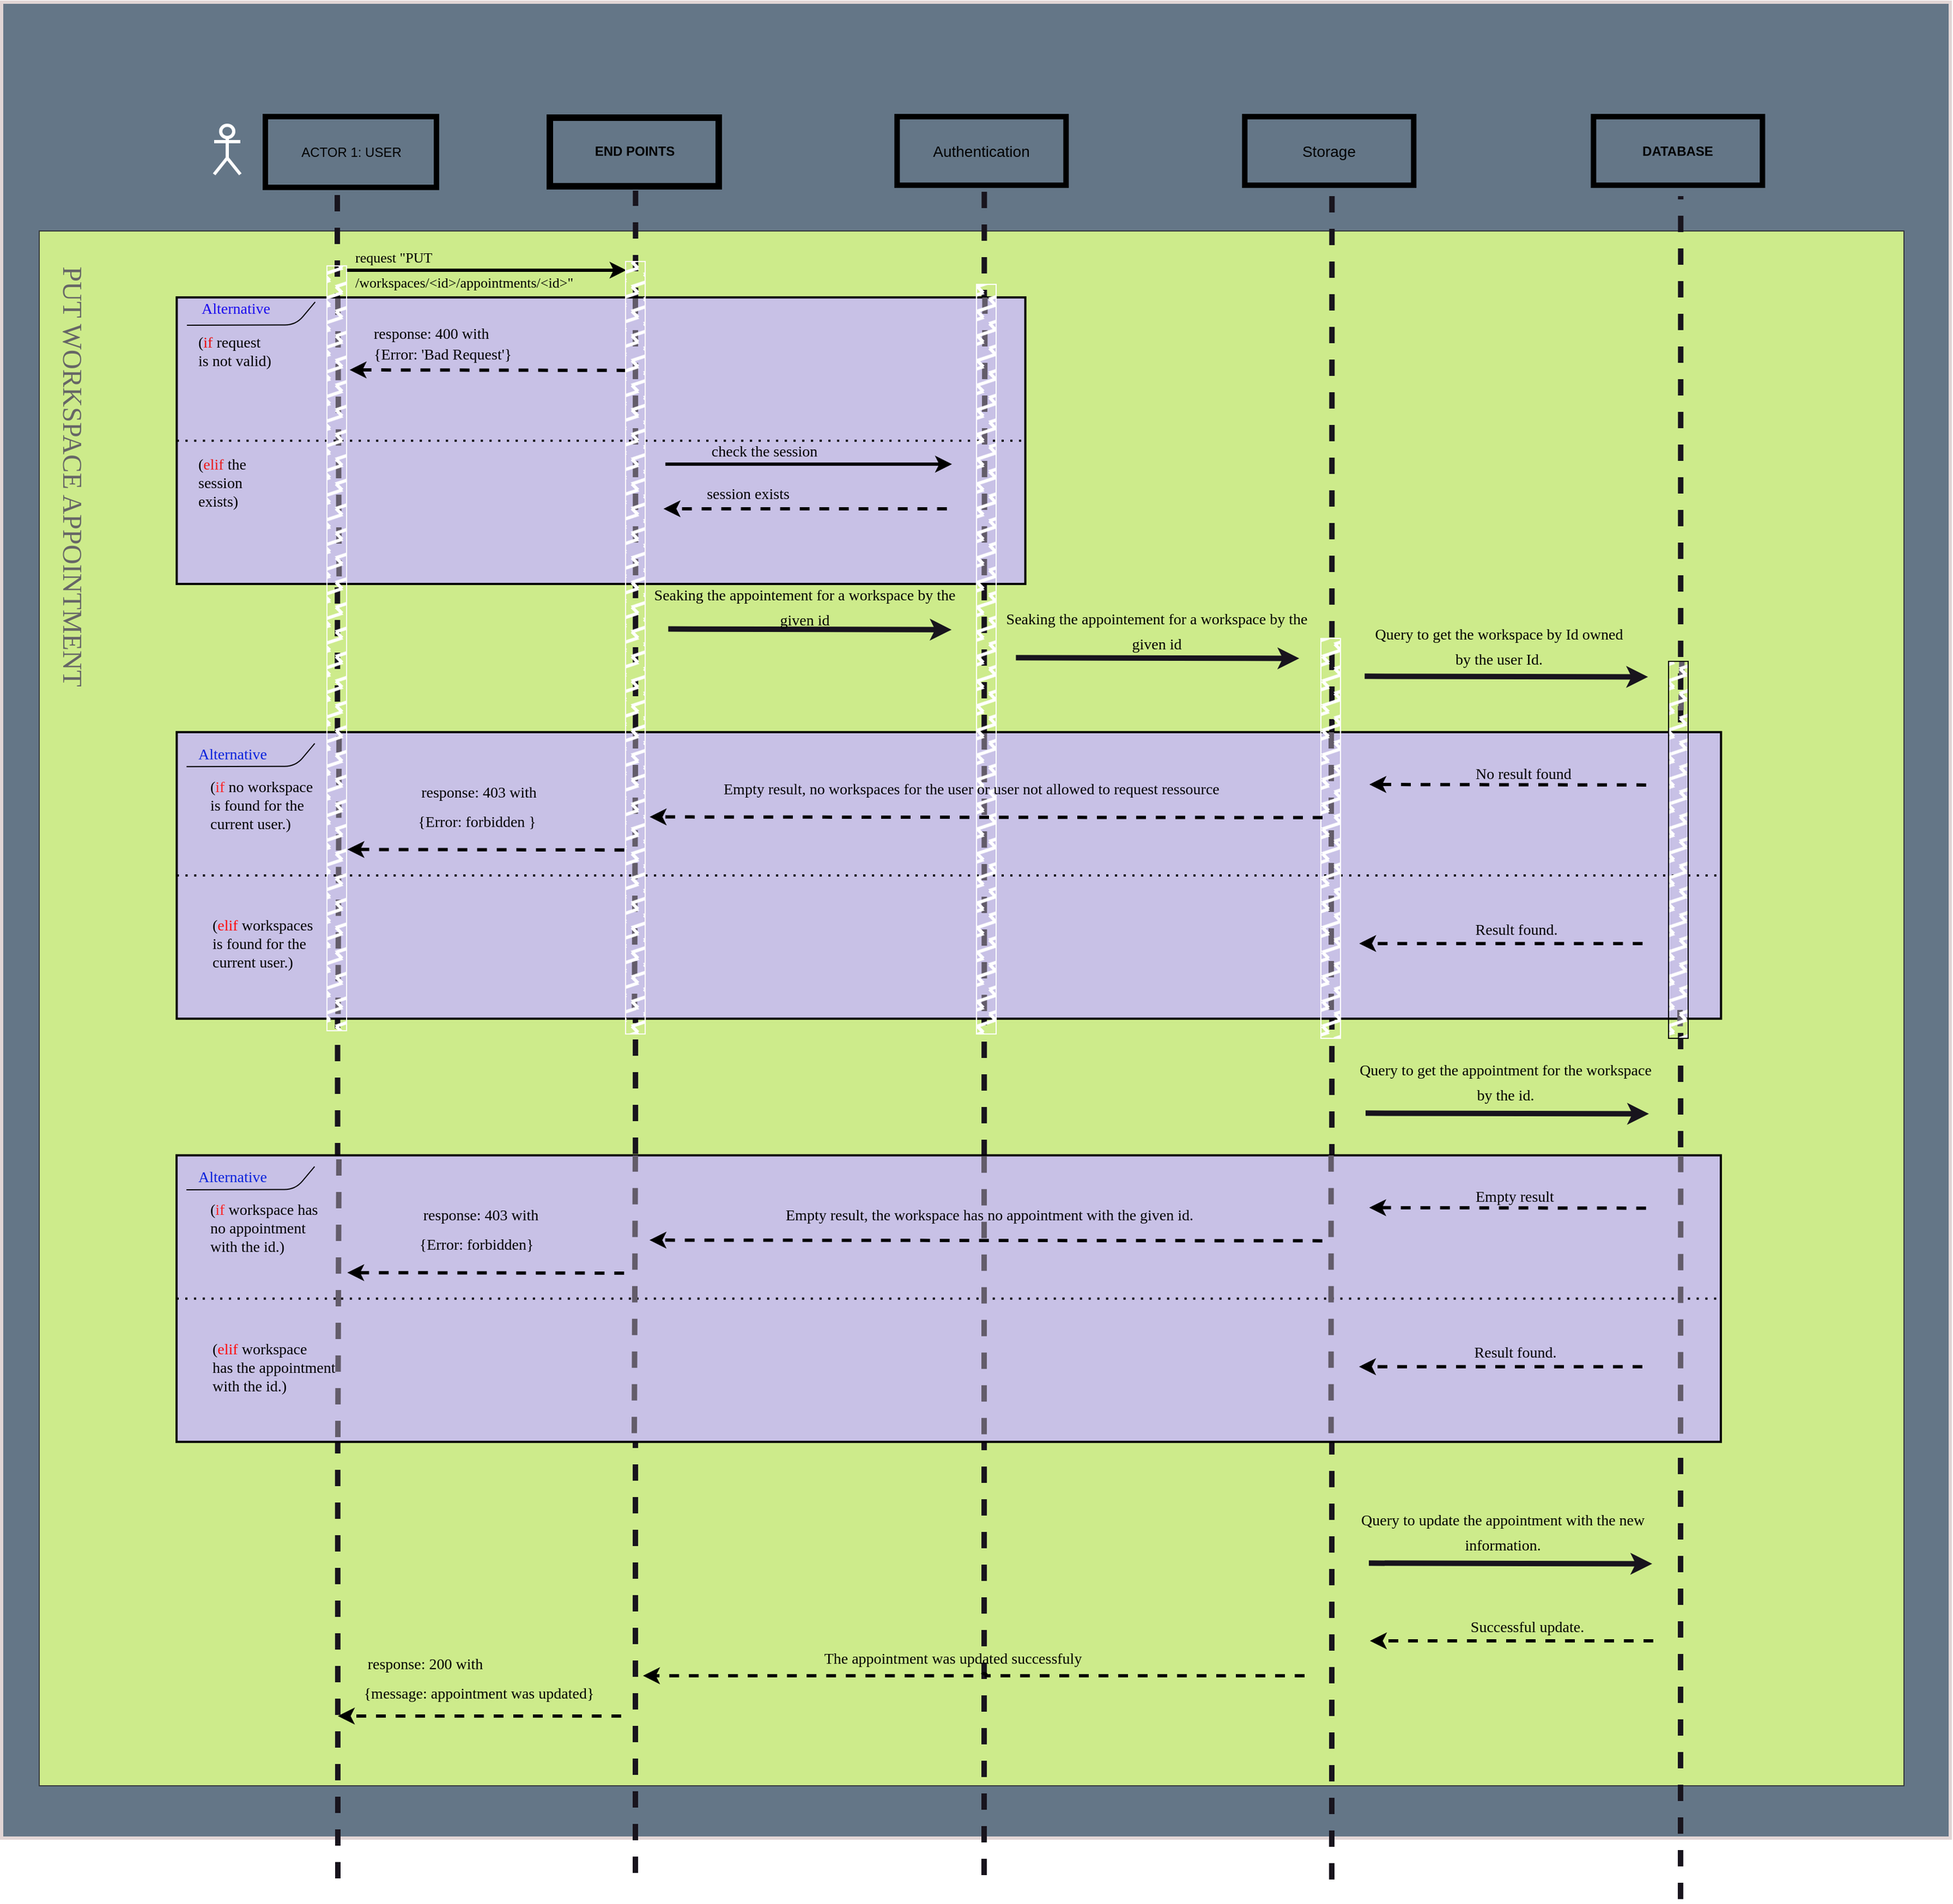 <mxfile>
    <diagram id="F_yw_CQn4tfW_uXNjKrX" name="Page-1">
        <mxGraphModel dx="4451" dy="575" grid="0" gridSize="10" guides="0" tooltips="1" connect="1" arrows="1" fold="1" page="1" pageScale="1" pageWidth="1200" pageHeight="1600" background="#ffffff" math="0" shadow="0">
            <root>
                <mxCell id="0"/>
                <mxCell id="1" parent="0"/>
                <mxCell id="373" value="" style="rounded=0;whiteSpace=wrap;html=1;labelBackgroundColor=none;fillStyle=solid;strokeColor=#e1d5d5;strokeWidth=3;fontFamily=Times New Roman;fontSize=19;fontColor=#ec1818;fillColor=#647687;gradientColor=none;" parent="1" vertex="1">
                    <mxGeometry x="-3265.5" y="511" width="1788" height="1685" as="geometry"/>
                </mxCell>
                <mxCell id="454" value="" style="rounded=0;whiteSpace=wrap;html=1;fillColor=#cdeb8b;strokeColor=#36393d;" parent="1" vertex="1">
                    <mxGeometry x="-3231" y="721" width="1711" height="1427" as="geometry"/>
                </mxCell>
                <mxCell id="535" value="" style="endArrow=none;dashed=1;html=1;fontColor=#080808;endSize=4;strokeColor=#18141d;strokeWidth=5;" parent="1" edge="1">
                    <mxGeometry width="50" height="50" relative="1" as="geometry">
                        <mxPoint x="-2957" y="2233" as="sourcePoint"/>
                        <mxPoint x="-2957.5" y="684" as="targetPoint"/>
                    </mxGeometry>
                </mxCell>
                <mxCell id="229" value="ACTOR 1: USER" style="rounded=0;whiteSpace=wrap;html=1;fillColor=none;strokeWidth=5;" parent="1" vertex="1">
                    <mxGeometry x="-3023.5" y="616" width="157" height="65" as="geometry"/>
                </mxCell>
                <mxCell id="230" value="&lt;b&gt;END POINTS&lt;/b&gt;" style="rounded=0;whiteSpace=wrap;html=1;fillColor=none;strokeWidth=6;" parent="1" vertex="1">
                    <mxGeometry x="-2762.5" y="617" width="155" height="62.95" as="geometry"/>
                </mxCell>
                <mxCell id="231" value="&lt;font style=&quot;font-size: 14px;&quot;&gt;Authentication&lt;/font&gt;" style="rounded=0;whiteSpace=wrap;html=1;fillColor=none;strokeWidth=5;" parent="1" vertex="1">
                    <mxGeometry x="-2443.84" y="616.05" width="155" height="62.95" as="geometry"/>
                </mxCell>
                <mxCell id="232" value="&lt;font style=&quot;font-size: 14px;&quot;&gt;Storage&lt;/font&gt;" style="rounded=0;whiteSpace=wrap;html=1;fillColor=none;strokeWidth=5;" parent="1" vertex="1">
                    <mxGeometry x="-2124.84" y="616.05" width="155" height="62.95" as="geometry"/>
                </mxCell>
                <mxCell id="233" value="&lt;b&gt;DATABASE&lt;/b&gt;" style="rounded=0;whiteSpace=wrap;html=1;fillColor=none;strokeWidth=5;" parent="1" vertex="1">
                    <mxGeometry x="-1804.84" y="616.05" width="155" height="62.95" as="geometry"/>
                </mxCell>
                <mxCell id="234" value="" style="endArrow=none;dashed=1;html=1;fontColor=#080808;endSize=4;strokeColor=#18141d;strokeWidth=5;" parent="1" edge="1">
                    <mxGeometry width="50" height="50" relative="1" as="geometry">
                        <mxPoint x="-2684" y="2228" as="sourcePoint"/>
                        <mxPoint x="-2683.84" y="683.95" as="targetPoint"/>
                    </mxGeometry>
                </mxCell>
                <mxCell id="235" value="" style="endArrow=none;dashed=1;html=1;fontColor=#080808;endSize=4;strokeColor=#18141d;strokeWidth=5;" parent="1" edge="1">
                    <mxGeometry width="50" height="50" relative="1" as="geometry">
                        <mxPoint x="-2364" y="2230" as="sourcePoint"/>
                        <mxPoint x="-2363.84" y="683.95" as="targetPoint"/>
                    </mxGeometry>
                </mxCell>
                <mxCell id="236" value="" style="endArrow=none;dashed=1;html=1;fontColor=#080808;endSize=4;strokeColor=#18141d;strokeWidth=5;" parent="1" edge="1">
                    <mxGeometry width="50" height="50" relative="1" as="geometry">
                        <mxPoint x="-2045" y="2234" as="sourcePoint"/>
                        <mxPoint x="-2044.84" y="688.95" as="targetPoint"/>
                    </mxGeometry>
                </mxCell>
                <mxCell id="237" value="" style="endArrow=none;dashed=1;html=1;fontColor=#080808;endSize=4;strokeColor=#18141d;strokeWidth=5;" parent="1" edge="1">
                    <mxGeometry width="50" height="50" relative="1" as="geometry">
                        <mxPoint x="-1725" y="2252" as="sourcePoint"/>
                        <mxPoint x="-1724.84" y="688.95" as="targetPoint"/>
                    </mxGeometry>
                </mxCell>
                <mxCell id="238" value="" style="endArrow=classic;html=1;strokeColor=#18141d;strokeWidth=5;fontSize=14;fontColor=#080808;endSize=4;" parent="1" edge="1">
                    <mxGeometry width="50" height="50" relative="1" as="geometry">
                        <mxPoint x="-2653.84" y="1086.3" as="sourcePoint"/>
                        <mxPoint x="-2393.84" y="1086.95" as="targetPoint"/>
                    </mxGeometry>
                </mxCell>
                <mxCell id="242" value="" style="rounded=0;whiteSpace=wrap;html=1;strokeColor=#000000;strokeWidth=2;fontFamily=Verdana;fontSize=14;fontColor=#000000;fillColor=#C8C1E6;fillStyle=solid;gradientColor=none;" parent="1" vertex="1">
                    <mxGeometry x="-3104.84" y="781.95" width="778.65" height="263" as="geometry"/>
                </mxCell>
                <mxCell id="244" value="&lt;font color=&quot;#1b0ced&quot;&gt;Alternative&lt;/font&gt;" style="text;html=1;align=center;verticalAlign=middle;resizable=0;points=[];autosize=1;strokeColor=none;fillColor=none;fontSize=14;fontFamily=Verdana;fontColor=#000000;" parent="1" vertex="1">
                    <mxGeometry x="-3095.84" y="777.5" width="90" height="30" as="geometry"/>
                </mxCell>
                <mxCell id="245" value="(&lt;font color=&quot;#e90c0c&quot;&gt;if&lt;/font&gt; request&lt;br&gt;is not valid)" style="text;html=1;align=left;verticalAlign=middle;resizable=0;points=[];autosize=1;strokeColor=none;fillColor=none;fontSize=14;fontFamily=Verdana;fontColor=#000000;" parent="1" vertex="1">
                    <mxGeometry x="-3086.84" y="807.497" width="90" height="50" as="geometry"/>
                </mxCell>
                <mxCell id="246" value="(&lt;font color=&quot;#ec1818&quot;&gt;elif&lt;/font&gt; the&lt;br&gt;session&amp;nbsp;&lt;br&gt;exists)" style="text;html=1;align=left;verticalAlign=middle;resizable=0;points=[];autosize=1;strokeColor=none;fillColor=none;fontSize=14;fontFamily=Verdana;fontColor=#000000;" parent="1" vertex="1">
                    <mxGeometry x="-3086.84" y="921.949" width="62" height="62" as="geometry"/>
                </mxCell>
                <mxCell id="248" value="&lt;font face=&quot;Verdana&quot;&gt;&lt;span style=&quot;font-size: 14px;&quot;&gt;check the session&lt;/span&gt;&lt;/font&gt;" style="text;html=1;align=center;verticalAlign=middle;resizable=0;points=[];autosize=1;strokeColor=none;fillColor=none;fontSize=22;fontColor=#000000;" parent="1" vertex="1">
                    <mxGeometry x="-2637.194" y="901" width="142" height="39" as="geometry"/>
                </mxCell>
                <mxCell id="249" value="" style="endArrow=classic;html=1;rounded=1;strokeColor=#000000;strokeWidth=3;fontFamily=Verdana;fontSize=14;fontColor=#000000;jumpStyle=arc;jumpSize=0;dashed=1;" parent="1" edge="1">
                    <mxGeometry width="50" height="50" relative="1" as="geometry">
                        <mxPoint x="-2398.19" y="975.95" as="sourcePoint"/>
                        <mxPoint x="-2658.19" y="975.95" as="targetPoint"/>
                    </mxGeometry>
                </mxCell>
                <mxCell id="250" value="&lt;font face=&quot;Verdana&quot;&gt;&lt;span style=&quot;font-size: 14px;&quot;&gt;session exists&lt;/span&gt;&lt;/font&gt;" style="text;html=1;align=center;verticalAlign=middle;resizable=0;points=[];autosize=1;strokeColor=none;fillColor=none;fontSize=22;fontColor=#000000;" parent="1" vertex="1">
                    <mxGeometry x="-2638.194" y="940.95" width="115" height="39" as="geometry"/>
                </mxCell>
                <mxCell id="251" value="" style="endArrow=classic;html=1;rounded=1;strokeColor=#000000;strokeWidth=3;fontFamily=Verdana;fontSize=14;fontColor=#000000;jumpStyle=arc;jumpSize=0;dashed=1;" parent="1" edge="1">
                    <mxGeometry width="50" height="50" relative="1" as="geometry">
                        <mxPoint x="-2692.19" y="848.95" as="sourcePoint"/>
                        <mxPoint x="-2946.19" y="848.498" as="targetPoint"/>
                    </mxGeometry>
                </mxCell>
                <mxCell id="252" value="&lt;p style=&quot;line-height: 70%;&quot;&gt;&lt;font style=&quot;font-size: 14px;&quot; face=&quot;Verdana&quot;&gt;response: 400 with&lt;br&gt;{Error&lt;/font&gt;&lt;span style=&quot;background-color: initial; font-family: Verdana; font-size: 14px;&quot;&gt;: 'Bad Request'}&amp;nbsp;&lt;/span&gt;&lt;/p&gt;" style="text;html=1;align=left;verticalAlign=middle;resizable=0;points=[];autosize=1;strokeColor=none;fillColor=none;fontSize=22;fontColor=#000000;" parent="1" vertex="1">
                    <mxGeometry x="-2926.19" y="777.5" width="183" height="91" as="geometry"/>
                </mxCell>
                <mxCell id="253" value="" style="endArrow=classic;html=1;rounded=1;strokeColor=#000000;strokeWidth=3;fontSize=22;fontColor=#000000;jumpStyle=arc;jumpSize=0;" parent="1" edge="1">
                    <mxGeometry width="50" height="50" relative="1" as="geometry">
                        <mxPoint x="-2656.5" y="935" as="sourcePoint"/>
                        <mxPoint x="-2393.5" y="935" as="targetPoint"/>
                    </mxGeometry>
                </mxCell>
                <mxCell id="254" value="" style="endArrow=none;dashed=1;html=1;dashPattern=1 3;strokeWidth=2;rounded=1;strokeColor=#000000;fontFamily=Verdana;fontSize=14;fontColor=#000000;jumpStyle=arc;jumpSize=0;exitX=0;exitY=0.5;exitDx=0;exitDy=0;entryX=1;entryY=0.5;entryDx=0;entryDy=0;" parent="1" source="242" target="242" edge="1">
                    <mxGeometry width="50" height="50" relative="1" as="geometry">
                        <mxPoint x="-2816.19" y="947.95" as="sourcePoint"/>
                        <mxPoint x="-2326.19" y="889.95" as="targetPoint"/>
                    </mxGeometry>
                </mxCell>
                <mxCell id="255" value="" style="endArrow=classic;html=1;rounded=1;strokeColor=#000000;strokeWidth=3;fontSize=22;fontColor=#000000;jumpStyle=arc;jumpSize=0;" parent="1" edge="1">
                    <mxGeometry width="50" height="50" relative="1" as="geometry">
                        <mxPoint x="-2949.19" y="756.95" as="sourcePoint"/>
                        <mxPoint x="-2692.19" y="756.95" as="targetPoint"/>
                    </mxGeometry>
                </mxCell>
                <mxCell id="257" value="&lt;span style=&quot;color: rgb(0, 0, 0); font-family: Verdana; font-style: normal; font-variant-ligatures: normal; font-variant-caps: normal; font-weight: 400; letter-spacing: normal; orphans: 2; text-align: center; text-indent: 0px; text-transform: none; widows: 2; word-spacing: 0px; -webkit-text-stroke-width: 0px; text-decoration-thickness: initial; text-decoration-style: initial; text-decoration-color: initial; float: none; display: inline !important;&quot;&gt;&lt;font style=&quot;font-size: 13px;&quot;&gt;request &quot;PUT /workspaces/&amp;lt;id&amp;gt;/appointments/&amp;lt;id&amp;gt;&quot;&lt;/font&gt;&lt;/span&gt;" style="text;whiteSpace=wrap;html=1;fontSize=19;fontColor=#000000;" parent="1" vertex="1">
                    <mxGeometry x="-2943" y="726" width="272" height="50" as="geometry"/>
                </mxCell>
                <mxCell id="260" value="" style="endArrow=none;dashed=1;html=1;fontColor=#080808;endSize=4;strokeColor=#635c6a;strokeWidth=5;" parent="1" edge="1">
                    <mxGeometry width="50" height="50" relative="1" as="geometry">
                        <mxPoint x="-2363.84" y="1036.95" as="sourcePoint"/>
                        <mxPoint x="-2363.24" y="776.5" as="targetPoint"/>
                    </mxGeometry>
                </mxCell>
                <mxCell id="261" value="&lt;div style=&quot;text-align: center;&quot;&gt;&lt;font face=&quot;Verdana&quot;&gt;&lt;span style=&quot;font-size: 14px;&quot;&gt;Seaking the appointement&lt;/span&gt;&lt;/font&gt;&lt;span style=&quot;font-size: 14px; font-family: Verdana; background-color: initial;&quot;&gt;&amp;nbsp;for a workspace by the given id&lt;/span&gt;&lt;/div&gt;" style="text;whiteSpace=wrap;html=1;fontSize=19;fontColor=#000000;" parent="1" vertex="1">
                    <mxGeometry x="-2674" y="1036" width="289" height="51" as="geometry"/>
                </mxCell>
                <mxCell id="262" value="" style="endArrow=classic;html=1;strokeColor=#18141d;strokeWidth=5;fontSize=14;fontColor=#080808;endSize=4;" parent="1" edge="1">
                    <mxGeometry width="50" height="50" relative="1" as="geometry">
                        <mxPoint x="-2334.84" y="1112.65" as="sourcePoint"/>
                        <mxPoint x="-2074.84" y="1113.3" as="targetPoint"/>
                    </mxGeometry>
                </mxCell>
                <mxCell id="263" value="&lt;div style=&quot;text-align: center;&quot;&gt;&lt;font face=&quot;Verdana&quot;&gt;&lt;span style=&quot;font-size: 14px;&quot;&gt;Query to get the workspace by Id owned by the user Id.&lt;/span&gt;&lt;/font&gt;&lt;/div&gt;" style="text;whiteSpace=wrap;html=1;fontSize=19;fontColor=#000000;" parent="1" vertex="1">
                    <mxGeometry x="-2013" y="1072" width="241" height="50" as="geometry"/>
                </mxCell>
                <mxCell id="264" value="" style="endArrow=classic;html=1;strokeColor=#18141d;strokeWidth=5;fontSize=14;fontColor=#080808;endSize=4;" parent="1" edge="1">
                    <mxGeometry width="50" height="50" relative="1" as="geometry">
                        <mxPoint x="-2014.84" y="1129.65" as="sourcePoint"/>
                        <mxPoint x="-1754.84" y="1130.3" as="targetPoint"/>
                    </mxGeometry>
                </mxCell>
                <mxCell id="266" value="" style="rounded=0;whiteSpace=wrap;html=1;strokeColor=#000000;strokeWidth=2;fontFamily=Verdana;fontSize=14;fontColor=#000000;fillColor=#C8C1E6;fillStyle=solid;gradientColor=none;" parent="1" vertex="1">
                    <mxGeometry x="-3104.84" y="1180.95" width="1417" height="263" as="geometry"/>
                </mxCell>
                <mxCell id="273" value="" style="endArrow=classic;html=1;rounded=1;strokeColor=#000000;strokeWidth=3;fontFamily=Verdana;fontSize=14;fontColor=#000000;jumpStyle=arc;jumpSize=0;dashed=1;" parent="1" edge="1">
                    <mxGeometry width="50" height="50" relative="1" as="geometry">
                        <mxPoint x="-1759.84" y="1374.95" as="sourcePoint"/>
                        <mxPoint x="-2019.84" y="1374.95" as="targetPoint"/>
                    </mxGeometry>
                </mxCell>
                <mxCell id="274" value="&lt;font face=&quot;Verdana&quot;&gt;&lt;span style=&quot;font-size: 14px;&quot;&gt;Result found.&lt;/span&gt;&lt;/font&gt;" style="text;html=1;align=center;verticalAlign=middle;resizable=0;points=[];autosize=1;strokeColor=none;fillColor=none;fontSize=22;fontColor=#000000;" parent="1" vertex="1">
                    <mxGeometry x="-1922.844" y="1339.95" width="93" height="40" as="geometry"/>
                </mxCell>
                <mxCell id="278" value="" style="endArrow=none;dashed=1;html=1;dashPattern=1 3;strokeWidth=2;rounded=1;strokeColor=#000000;fontFamily=Verdana;fontSize=14;fontColor=#000000;jumpStyle=arc;jumpSize=0;exitX=0;exitY=0.5;exitDx=0;exitDy=0;entryX=1;entryY=0.5;entryDx=0;entryDy=0;" parent="1" source="266" target="266" edge="1">
                    <mxGeometry width="50" height="50" relative="1" as="geometry">
                        <mxPoint x="-2177.84" y="1346.95" as="sourcePoint"/>
                        <mxPoint x="-1687.84" y="1288.95" as="targetPoint"/>
                    </mxGeometry>
                </mxCell>
                <mxCell id="281" value="" style="endArrow=none;dashed=1;html=1;fontColor=#080808;endSize=4;strokeColor=#635c6a;strokeWidth=5;" parent="1" edge="1">
                    <mxGeometry width="50" height="50" relative="1" as="geometry">
                        <mxPoint x="-2045.49" y="1435.95" as="sourcePoint"/>
                        <mxPoint x="-2045.49" y="1174.95" as="targetPoint"/>
                    </mxGeometry>
                </mxCell>
                <mxCell id="282" value="" style="endArrow=none;dashed=1;html=1;fontColor=#080808;endSize=4;strokeColor=#635c6a;strokeWidth=5;" parent="1" edge="1">
                    <mxGeometry width="50" height="50" relative="1" as="geometry">
                        <mxPoint x="-2363.84" y="1436.95" as="sourcePoint"/>
                        <mxPoint x="-2363.84" y="1176.95" as="targetPoint"/>
                    </mxGeometry>
                </mxCell>
                <mxCell id="283" value="" style="endArrow=none;dashed=1;html=1;fontColor=#080808;endSize=4;strokeColor=#635c6a;strokeWidth=5;startArrow=none;" parent="1" source="532" edge="1">
                    <mxGeometry width="50" height="50" relative="1" as="geometry">
                        <mxPoint x="-1725.49" y="1435.95" as="sourcePoint"/>
                        <mxPoint x="-1724.89" y="1175.5" as="targetPoint"/>
                    </mxGeometry>
                </mxCell>
                <mxCell id="286" value="" style="endArrow=classic;html=1;rounded=1;strokeColor=#000000;strokeWidth=3;fontFamily=Verdana;fontSize=14;fontColor=#000000;jumpStyle=arc;jumpSize=0;dashed=1;" parent="1" edge="1">
                    <mxGeometry width="50" height="50" relative="1" as="geometry">
                        <mxPoint x="-1756.5" y="1229.45" as="sourcePoint"/>
                        <mxPoint x="-2010.5" y="1228.998" as="targetPoint"/>
                    </mxGeometry>
                </mxCell>
                <mxCell id="287" value="&lt;p style=&quot;line-height: 70%;&quot;&gt;&lt;font face=&quot;Verdana&quot;&gt;&lt;span style=&quot;font-size: 14px;&quot;&gt;No result found&lt;/span&gt;&lt;/font&gt;&lt;/p&gt;" style="text;html=1;align=left;verticalAlign=middle;resizable=0;points=[];autosize=1;strokeColor=none;fillColor=none;fontSize=22;fontColor=#000000;" parent="1" vertex="1">
                    <mxGeometry x="-1914.84" y="1180.0" width="106" height="75" as="geometry"/>
                </mxCell>
                <mxCell id="292" value="" style="endArrow=none;dashed=1;html=1;fontColor=#080808;endSize=4;strokeColor=#635c6a;strokeWidth=5;" parent="1" edge="1">
                    <mxGeometry width="50" height="50" relative="1" as="geometry">
                        <mxPoint x="-2684.84" y="1435.95" as="sourcePoint"/>
                        <mxPoint x="-2683.84" y="1172.6" as="targetPoint"/>
                    </mxGeometry>
                </mxCell>
                <mxCell id="297" value="" style="endArrow=none;html=1;rounded=1;strokeColor=#000000;strokeWidth=1;fontFamily=Verdana;fontSize=14;fontColor=#000000;jumpStyle=arc;jumpSize=0;exitX=0;exitY=0.081;exitDx=0;exitDy=0;exitPerimeter=0;entryX=0.144;entryY=0;entryDx=0;entryDy=0;entryPerimeter=0;" parent="1" edge="1">
                    <mxGeometry width="50" height="50" relative="1" as="geometry">
                        <mxPoint x="-3095.84" y="1212.603" as="sourcePoint"/>
                        <mxPoint x="-2978.192" y="1191.3" as="targetPoint"/>
                        <Array as="points">
                            <mxPoint x="-2995.84" y="1212.3"/>
                        </Array>
                    </mxGeometry>
                </mxCell>
                <mxCell id="298" value="&lt;font color=&quot;#0922dc&quot;&gt;Alternative&lt;/font&gt;" style="text;html=1;align=center;verticalAlign=middle;resizable=0;points=[];autosize=1;strokeColor=none;fillColor=none;fontSize=14;fontFamily=Verdana;fontColor=#000000;" parent="1" vertex="1">
                    <mxGeometry x="-3098.84" y="1186.65" width="90" height="30" as="geometry"/>
                </mxCell>
                <mxCell id="299" value="(&lt;font color=&quot;#fc2223&quot;&gt;if&lt;/font&gt;&amp;nbsp;no workspace&lt;br&gt;is found for the &lt;br&gt;current user.)" style="text;html=1;align=left;verticalAlign=middle;resizable=0;points=[];autosize=1;strokeColor=none;fillColor=none;fontSize=14;fontFamily=Verdana;fontColor=#000000;" parent="1" vertex="1">
                    <mxGeometry x="-3075.84" y="1217.647" width="112" height="62" as="geometry"/>
                </mxCell>
                <mxCell id="300" value="(&lt;font color=&quot;#ff0a0a&quot;&gt;elif&lt;/font&gt;&amp;nbsp;workspaces&lt;br&gt;is found for the &lt;br&gt;current user.)" style="text;html=1;align=left;verticalAlign=middle;resizable=0;points=[];autosize=1;strokeColor=none;fillColor=none;fontSize=14;fontFamily=Verdana;fontColor=#000000;" parent="1" vertex="1">
                    <mxGeometry x="-3073.84" y="1345.299" width="110" height="62" as="geometry"/>
                </mxCell>
                <mxCell id="301" value="" style="endArrow=none;dashed=1;html=1;fontColor=#080808;endSize=4;strokeColor=#635c6a;strokeWidth=5;" parent="1" edge="1">
                    <mxGeometry width="50" height="50" relative="1" as="geometry">
                        <mxPoint x="-2956.84" y="1439.65" as="sourcePoint"/>
                        <mxPoint x="-2955.84" y="1176.3" as="targetPoint"/>
                    </mxGeometry>
                </mxCell>
                <mxCell id="302" value="" style="endArrow=classic;html=1;rounded=1;strokeColor=#000000;strokeWidth=3;fontFamily=Verdana;fontSize=14;fontColor=#000000;jumpStyle=arc;jumpSize=0;dashed=1;" parent="1" edge="1">
                    <mxGeometry width="50" height="50" relative="1" as="geometry">
                        <mxPoint x="-2694.19" y="1289.1" as="sourcePoint"/>
                        <mxPoint x="-2948.19" y="1288.648" as="targetPoint"/>
                    </mxGeometry>
                </mxCell>
                <mxCell id="368" value="" style="endArrow=none;dashed=1;html=1;fontColor=#080808;endSize=4;strokeColor=#635c6a;strokeWidth=5;" parent="1" edge="1">
                    <mxGeometry width="50" height="50" relative="1" as="geometry">
                        <mxPoint x="-2683.84" y="1036.95" as="sourcePoint"/>
                        <mxPoint x="-2684" y="783" as="targetPoint"/>
                    </mxGeometry>
                </mxCell>
                <mxCell id="371" value="" style="endArrow=none;html=1;rounded=1;strokeColor=#000000;strokeWidth=1;fontFamily=Verdana;fontSize=14;fontColor=#000000;jumpStyle=arc;jumpSize=0;exitX=0;exitY=0.081;exitDx=0;exitDy=0;exitPerimeter=0;entryX=0.144;entryY=0;entryDx=0;entryDy=0;entryPerimeter=0;" parent="1" edge="1">
                    <mxGeometry width="50" height="50" relative="1" as="geometry">
                        <mxPoint x="-3095.49" y="807.503" as="sourcePoint"/>
                        <mxPoint x="-2977.842" y="786.2" as="targetPoint"/>
                        <Array as="points">
                            <mxPoint x="-2995.49" y="807.2"/>
                        </Array>
                    </mxGeometry>
                </mxCell>
                <mxCell id="370" value="" style="endArrow=none;dashed=1;html=1;fontColor=#080808;endSize=4;strokeColor=#635c6a;strokeWidth=5;" parent="1" edge="1">
                    <mxGeometry width="50" height="50" relative="1" as="geometry">
                        <mxPoint x="-2955.84" y="1037.95" as="sourcePoint"/>
                        <mxPoint x="-2957" y="782" as="targetPoint"/>
                    </mxGeometry>
                </mxCell>
                <mxCell id="375" value="" style="shape=umlActor;verticalLabelPosition=bottom;verticalAlign=top;html=1;outlineConnect=0;labelBackgroundColor=none;fillStyle=solid;strokeColor=#ffffff;strokeWidth=3;fontFamily=Times New Roman;fontSize=19;fontColor=#ec1818;fillColor=none;gradientColor=none;" parent="1" vertex="1">
                    <mxGeometry x="-3070.5" y="624" width="24" height="45" as="geometry"/>
                </mxCell>
                <mxCell id="455" value="&lt;font face=&quot;Times New Roman&quot; color=&quot;#666666&quot;&gt;&lt;span style=&quot;font-size: 25px;&quot;&gt;PUT WORKSPACE APPOINTMENT&lt;/span&gt;&lt;/font&gt;" style="text;html=1;align=center;verticalAlign=middle;resizable=0;points=[];autosize=1;strokeColor=none;fillColor=none;rotation=90;" parent="1" vertex="1">
                    <mxGeometry x="-3402" y="925" width="404" height="42" as="geometry"/>
                </mxCell>
                <mxCell id="525" value="&lt;font style=&quot;text-align: left; font-size: 14px;&quot; face=&quot;Verdana&quot;&gt;response: 403 with&lt;br&gt;{Error: forbidden&amp;nbsp;&lt;/font&gt;&lt;span style=&quot;text-align: left; background-color: initial; font-family: Verdana; font-size: 14px;&quot;&gt;}&amp;nbsp;&lt;/span&gt;" style="text;html=1;align=center;verticalAlign=middle;resizable=0;points=[];autosize=1;strokeColor=none;fillColor=none;fontSize=22;fontColor=#000000;" parent="1" vertex="1">
                    <mxGeometry x="-2893.004" y="1214" width="130" height="65" as="geometry"/>
                </mxCell>
                <mxCell id="526" value="" style="rounded=0;whiteSpace=wrap;html=1;fillColor=#FFFFFF;strokeColor=#fcfcfc;fillStyle=zigzag-line;" parent="1" vertex="1">
                    <mxGeometry x="-2967" y="753" width="18" height="702" as="geometry"/>
                </mxCell>
                <mxCell id="527" value="" style="rounded=0;whiteSpace=wrap;html=1;fillColor=#FFFFFF;strokeColor=#fffafa;fillStyle=zigzag-line;" parent="1" vertex="1">
                    <mxGeometry x="-2693" y="749" width="18" height="709" as="geometry"/>
                </mxCell>
                <mxCell id="528" value="" style="rounded=0;whiteSpace=wrap;html=1;fillColor=#FFFFFF;strokeColor=#FFFFFF;fillStyle=zigzag-line;" parent="1" vertex="1">
                    <mxGeometry x="-2371" y="770" width="18" height="688" as="geometry"/>
                </mxCell>
                <mxCell id="529" value="" style="rounded=0;whiteSpace=wrap;html=1;fillColor=#FFFFFF;strokeColor=#FFFFFF;fillStyle=zigzag-line;" parent="1" vertex="1">
                    <mxGeometry x="-2055" y="1095" width="18" height="367" as="geometry"/>
                </mxCell>
                <mxCell id="533" value="" style="endArrow=none;dashed=1;html=1;fontColor=#080808;endSize=4;strokeColor=#635c6a;strokeWidth=5;" parent="1" target="532" edge="1">
                    <mxGeometry width="50" height="50" relative="1" as="geometry">
                        <mxPoint x="-1725.49" y="1435.95" as="sourcePoint"/>
                        <mxPoint x="-1724.89" y="1175.5" as="targetPoint"/>
                    </mxGeometry>
                </mxCell>
                <mxCell id="532" value="" style="rounded=0;whiteSpace=wrap;html=1;fillColor=#FFFFFF;strokeColor=#050505;fillStyle=zigzag-line;" parent="1" vertex="1">
                    <mxGeometry x="-1736" y="1116" width="18" height="346" as="geometry"/>
                </mxCell>
                <mxCell id="544" value="&lt;div style=&quot;text-align: center;&quot;&gt;&lt;font face=&quot;Verdana&quot;&gt;&lt;span style=&quot;font-size: 14px;&quot;&gt;Seaking the appointement for a workspace by the given id&lt;/span&gt;&lt;/font&gt;&lt;/div&gt;" style="text;whiteSpace=wrap;html=1;fontSize=19;fontColor=#000000;" parent="1" vertex="1">
                    <mxGeometry x="-2351" y="1058" width="289" height="51" as="geometry"/>
                </mxCell>
                <mxCell id="545" value="&lt;div style=&quot;text-align: center;&quot;&gt;&lt;font style=&quot;font-size: 22px; text-align: left;&quot; face=&quot;Verdana&quot;&gt;&lt;span style=&quot;font-size: 14px;&quot;&gt;Empty result, no workspaces for the user&amp;nbsp;&lt;/span&gt;&lt;/font&gt;&lt;span style=&quot;text-align: left; background-color: initial; font-size: 14px; font-family: Verdana;&quot;&gt;or user not allowed to request ressource&lt;/span&gt;&lt;br&gt;&lt;/div&gt;" style="text;whiteSpace=wrap;html=1;fontSize=19;fontColor=#000000;" parent="1" vertex="1">
                    <mxGeometry x="-2605" y="1211" width="527" height="50" as="geometry"/>
                </mxCell>
                <mxCell id="548" value="" style="endArrow=classic;html=1;rounded=1;strokeColor=#000000;strokeWidth=3;fontFamily=Verdana;fontSize=14;fontColor=#000000;jumpStyle=arc;jumpSize=0;dashed=1;exitX=0.083;exitY=0.448;exitDx=0;exitDy=0;exitPerimeter=0;entryX=1.228;entryY=0.719;entryDx=0;entryDy=0;entryPerimeter=0;" parent="1" source="529" target="527" edge="1">
                    <mxGeometry width="50" height="50" relative="1" as="geometry">
                        <mxPoint x="-2341.0" y="1259" as="sourcePoint"/>
                        <mxPoint x="-2601.0" y="1259" as="targetPoint"/>
                    </mxGeometry>
                </mxCell>
                <mxCell id="549" value="&lt;div style=&quot;text-align: center;&quot;&gt;&lt;font face=&quot;Verdana&quot;&gt;&lt;span style=&quot;font-size: 14px;&quot;&gt;Query to get the appointment for the workspace by the id.&lt;/span&gt;&lt;/font&gt;&lt;/div&gt;" style="text;whiteSpace=wrap;html=1;fontSize=19;fontColor=#000000;" parent="1" vertex="1">
                    <mxGeometry x="-2023" y="1472" width="273" height="50" as="geometry"/>
                </mxCell>
                <mxCell id="550" value="" style="endArrow=classic;html=1;strokeColor=#18141d;strokeWidth=5;fontSize=14;fontColor=#080808;endSize=4;" parent="1" edge="1">
                    <mxGeometry width="50" height="50" relative="1" as="geometry">
                        <mxPoint x="-2014.0" y="1530.65" as="sourcePoint"/>
                        <mxPoint x="-1754.0" y="1531.3" as="targetPoint"/>
                    </mxGeometry>
                </mxCell>
                <mxCell id="551" value="" style="rounded=0;whiteSpace=wrap;html=1;strokeColor=#000000;strokeWidth=2;fontFamily=Verdana;fontSize=14;fontColor=#000000;fillColor=#C8C1E6;fillStyle=solid;gradientColor=none;" parent="1" vertex="1">
                    <mxGeometry x="-3105" y="1569.35" width="1417" height="263" as="geometry"/>
                </mxCell>
                <mxCell id="552" value="" style="endArrow=classic;html=1;rounded=1;strokeColor=#000000;strokeWidth=3;fontFamily=Verdana;fontSize=14;fontColor=#000000;jumpStyle=arc;jumpSize=0;dashed=1;" parent="1" edge="1">
                    <mxGeometry width="50" height="50" relative="1" as="geometry">
                        <mxPoint x="-1760.0" y="1763.35" as="sourcePoint"/>
                        <mxPoint x="-2020.0" y="1763.35" as="targetPoint"/>
                    </mxGeometry>
                </mxCell>
                <mxCell id="553" value="&lt;font face=&quot;Verdana&quot;&gt;&lt;span style=&quot;font-size: 14px;&quot;&gt;Result found.&lt;/span&gt;&lt;/font&gt;" style="text;html=1;align=center;verticalAlign=middle;resizable=0;points=[];autosize=1;strokeColor=none;fillColor=none;fontSize=22;fontColor=#000000;" parent="1" vertex="1">
                    <mxGeometry x="-1923.004" y="1728.35" width="93" height="40" as="geometry"/>
                </mxCell>
                <mxCell id="554" value="" style="endArrow=none;dashed=1;html=1;dashPattern=1 3;strokeWidth=2;rounded=1;strokeColor=#000000;fontFamily=Verdana;fontSize=14;fontColor=#000000;jumpStyle=arc;jumpSize=0;exitX=0;exitY=0.5;exitDx=0;exitDy=0;entryX=1;entryY=0.5;entryDx=0;entryDy=0;" parent="1" source="551" target="551" edge="1">
                    <mxGeometry width="50" height="50" relative="1" as="geometry">
                        <mxPoint x="-2178" y="1735.35" as="sourcePoint"/>
                        <mxPoint x="-1688.0" y="1677.35" as="targetPoint"/>
                    </mxGeometry>
                </mxCell>
                <mxCell id="555" value="" style="endArrow=none;dashed=1;html=1;fontColor=#080808;endSize=4;strokeColor=#635c6a;strokeWidth=5;" parent="1" edge="1">
                    <mxGeometry width="50" height="50" relative="1" as="geometry">
                        <mxPoint x="-2045.65" y="1824.35" as="sourcePoint"/>
                        <mxPoint x="-2045.65" y="1563.35" as="targetPoint"/>
                    </mxGeometry>
                </mxCell>
                <mxCell id="556" value="" style="endArrow=none;dashed=1;html=1;fontColor=#080808;endSize=4;strokeColor=#635c6a;strokeWidth=5;" parent="1" edge="1">
                    <mxGeometry width="50" height="50" relative="1" as="geometry">
                        <mxPoint x="-2364" y="1825.35" as="sourcePoint"/>
                        <mxPoint x="-2364" y="1565.35" as="targetPoint"/>
                    </mxGeometry>
                </mxCell>
                <mxCell id="557" value="" style="endArrow=classic;html=1;rounded=1;strokeColor=#000000;strokeWidth=3;fontFamily=Verdana;fontSize=14;fontColor=#000000;jumpStyle=arc;jumpSize=0;dashed=1;" parent="1" edge="1">
                    <mxGeometry width="50" height="50" relative="1" as="geometry">
                        <mxPoint x="-1756.66" y="1617.85" as="sourcePoint"/>
                        <mxPoint x="-2010.66" y="1617.398" as="targetPoint"/>
                    </mxGeometry>
                </mxCell>
                <mxCell id="558" value="&lt;p style=&quot;line-height: 70%;&quot;&gt;&lt;font face=&quot;Verdana&quot;&gt;&lt;span style=&quot;font-size: 14px;&quot;&gt;Empty result&lt;/span&gt;&lt;/font&gt;&lt;/p&gt;" style="text;html=1;align=left;verticalAlign=middle;resizable=0;points=[];autosize=1;strokeColor=none;fillColor=none;fontSize=22;fontColor=#000000;" parent="1" vertex="1">
                    <mxGeometry x="-1915.0" y="1568.4" width="90" height="75" as="geometry"/>
                </mxCell>
                <mxCell id="559" value="" style="endArrow=none;dashed=1;html=1;fontColor=#080808;endSize=4;strokeColor=#635c6a;strokeWidth=5;" parent="1" edge="1">
                    <mxGeometry width="50" height="50" relative="1" as="geometry">
                        <mxPoint x="-2685" y="1824.35" as="sourcePoint"/>
                        <mxPoint x="-2684" y="1561" as="targetPoint"/>
                    </mxGeometry>
                </mxCell>
                <mxCell id="560" value="" style="endArrow=none;html=1;rounded=1;strokeColor=#000000;strokeWidth=1;fontFamily=Verdana;fontSize=14;fontColor=#000000;jumpStyle=arc;jumpSize=0;exitX=0;exitY=0.081;exitDx=0;exitDy=0;exitPerimeter=0;entryX=0.144;entryY=0;entryDx=0;entryDy=0;entryPerimeter=0;" parent="1" edge="1">
                    <mxGeometry width="50" height="50" relative="1" as="geometry">
                        <mxPoint x="-3096" y="1601.003" as="sourcePoint"/>
                        <mxPoint x="-2978.352" y="1579.7" as="targetPoint"/>
                        <Array as="points">
                            <mxPoint x="-2996" y="1600.7"/>
                        </Array>
                    </mxGeometry>
                </mxCell>
                <mxCell id="561" value="&lt;font color=&quot;#0922dc&quot;&gt;Alternative&lt;/font&gt;" style="text;html=1;align=center;verticalAlign=middle;resizable=0;points=[];autosize=1;strokeColor=none;fillColor=none;fontSize=14;fontFamily=Verdana;fontColor=#000000;" parent="1" vertex="1">
                    <mxGeometry x="-3099" y="1575.05" width="90" height="30" as="geometry"/>
                </mxCell>
                <mxCell id="562" value="(&lt;font color=&quot;#fc2223&quot;&gt;if&lt;/font&gt;&amp;nbsp;workspace has &lt;br&gt;no appointment &lt;br&gt;with the id.)" style="text;html=1;align=left;verticalAlign=middle;resizable=0;points=[];autosize=1;strokeColor=none;fillColor=none;fontSize=14;fontFamily=Verdana;fontColor=#000000;" parent="1" vertex="1">
                    <mxGeometry x="-3076" y="1606.047" width="117" height="62" as="geometry"/>
                </mxCell>
                <mxCell id="563" value="(&lt;font color=&quot;#ff0a0a&quot;&gt;elif&lt;/font&gt;&amp;nbsp;workspace &lt;br&gt;has the appointment&lt;br&gt;with the id.)" style="text;html=1;align=left;verticalAlign=middle;resizable=0;points=[];autosize=1;strokeColor=none;fillColor=none;fontSize=14;fontFamily=Verdana;fontColor=#000000;" parent="1" vertex="1">
                    <mxGeometry x="-3074" y="1733.699" width="131" height="62" as="geometry"/>
                </mxCell>
                <mxCell id="564" value="" style="endArrow=none;dashed=1;html=1;fontColor=#080808;endSize=4;strokeColor=#635c6a;strokeWidth=5;" parent="1" edge="1">
                    <mxGeometry width="50" height="50" relative="1" as="geometry">
                        <mxPoint x="-2957" y="1828.05" as="sourcePoint"/>
                        <mxPoint x="-2956" y="1564.7" as="targetPoint"/>
                    </mxGeometry>
                </mxCell>
                <mxCell id="565" value="" style="endArrow=classic;html=1;rounded=1;strokeColor=#000000;strokeWidth=3;fontFamily=Verdana;fontSize=14;fontColor=#000000;jumpStyle=arc;jumpSize=0;dashed=1;" parent="1" edge="1">
                    <mxGeometry width="50" height="50" relative="1" as="geometry">
                        <mxPoint x="-2694.35" y="1677.5" as="sourcePoint"/>
                        <mxPoint x="-2948.35" y="1677.048" as="targetPoint"/>
                    </mxGeometry>
                </mxCell>
                <mxCell id="566" value="&lt;div style=&quot;text-align: left;&quot;&gt;&lt;span style=&quot;background-color: initial; font-size: 14px;&quot;&gt;&lt;font face=&quot;Verdana&quot;&gt;&amp;nbsp;response: 403 with&lt;/font&gt;&lt;/span&gt;&lt;/div&gt;&lt;div style=&quot;text-align: left;&quot;&gt;&lt;span style=&quot;background-color: initial; font-size: 14px;&quot;&gt;&lt;font face=&quot;Verdana&quot;&gt;{Error: forbidden}&lt;/font&gt;&lt;/span&gt;&lt;/div&gt;" style="text;html=1;align=center;verticalAlign=middle;resizable=0;points=[];autosize=1;strokeColor=none;fillColor=none;fontSize=22;fontColor=#000000;" parent="1" vertex="1">
                    <mxGeometry x="-2891.164" y="1602.4" width="127" height="65" as="geometry"/>
                </mxCell>
                <mxCell id="567" value="" style="endArrow=none;dashed=1;html=1;fontColor=#080808;endSize=4;strokeColor=#635c6a;strokeWidth=5;exitX=0.974;exitY=0.002;exitDx=0;exitDy=0;exitPerimeter=0;" parent="1" source="551" edge="1">
                    <mxGeometry width="50" height="50" relative="1" as="geometry">
                        <mxPoint x="-1724" y="1568" as="sourcePoint"/>
                        <mxPoint x="-1725" y="1831" as="targetPoint"/>
                    </mxGeometry>
                </mxCell>
                <mxCell id="568" value="&lt;div style=&quot;text-align: center;&quot;&gt;&lt;font style=&quot;font-size: 22px; text-align: left;&quot; face=&quot;Verdana&quot;&gt;&lt;span style=&quot;font-size: 14px;&quot;&gt;Empty result, the workspace has no appointment with the given id.&lt;/span&gt;&lt;/font&gt;&lt;br&gt;&lt;/div&gt;" style="text;whiteSpace=wrap;html=1;fontSize=19;fontColor=#000000;" parent="1" vertex="1">
                    <mxGeometry x="-2548" y="1602" width="385" height="50" as="geometry"/>
                </mxCell>
                <mxCell id="569" value="" style="endArrow=classic;html=1;rounded=1;strokeColor=#000000;strokeWidth=3;fontFamily=Verdana;fontSize=14;fontColor=#000000;jumpStyle=arc;jumpSize=0;dashed=1;exitX=0.083;exitY=0.448;exitDx=0;exitDy=0;exitPerimeter=0;entryX=1.228;entryY=0.719;entryDx=0;entryDy=0;entryPerimeter=0;" parent="1" edge="1">
                    <mxGeometry width="50" height="50" relative="1" as="geometry">
                        <mxPoint x="-2053.666" y="1647.816" as="sourcePoint"/>
                        <mxPoint x="-2671.056" y="1647.171" as="targetPoint"/>
                    </mxGeometry>
                </mxCell>
                <mxCell id="574" value="&lt;div style=&quot;text-align: center;&quot;&gt;&lt;font face=&quot;Verdana&quot;&gt;&lt;span style=&quot;font-size: 14px;&quot;&gt;Query to update the appointment with the new&lt;/span&gt;&lt;/font&gt;&lt;/div&gt;&lt;div style=&quot;text-align: center;&quot;&gt;&lt;font face=&quot;Verdana&quot;&gt;&lt;span style=&quot;font-size: 14px;&quot;&gt;information.&lt;/span&gt;&lt;/font&gt;&lt;/div&gt;" style="text;whiteSpace=wrap;html=1;fontSize=19;fontColor=#000000;" parent="1" vertex="1">
                    <mxGeometry x="-2020" y="1885" width="273" height="50" as="geometry"/>
                </mxCell>
                <mxCell id="575" value="" style="endArrow=classic;html=1;strokeColor=#18141d;strokeWidth=5;fontSize=14;fontColor=#080808;endSize=4;" parent="1" edge="1">
                    <mxGeometry width="50" height="50" relative="1" as="geometry">
                        <mxPoint x="-2011" y="1943.65" as="sourcePoint"/>
                        <mxPoint x="-1751" y="1944.3" as="targetPoint"/>
                    </mxGeometry>
                </mxCell>
                <mxCell id="576" value="" style="endArrow=classic;html=1;rounded=1;strokeColor=#000000;strokeWidth=3;fontFamily=Verdana;fontSize=14;fontColor=#000000;jumpStyle=arc;jumpSize=0;dashed=1;" parent="1" edge="1">
                    <mxGeometry width="50" height="50" relative="1" as="geometry">
                        <mxPoint x="-1750" y="2015" as="sourcePoint"/>
                        <mxPoint x="-2010" y="2015" as="targetPoint"/>
                    </mxGeometry>
                </mxCell>
                <mxCell id="577" value="&lt;font face=&quot;Verdana&quot;&gt;&lt;span style=&quot;font-size: 14px;&quot;&gt;Successful update.&lt;/span&gt;&lt;/font&gt;" style="text;html=1;align=center;verticalAlign=middle;resizable=0;points=[];autosize=1;strokeColor=none;fillColor=none;fontSize=22;fontColor=#000000;" parent="1" vertex="1">
                    <mxGeometry x="-1927.004" y="1980.0" width="122" height="40" as="geometry"/>
                </mxCell>
                <mxCell id="580" value="" style="endArrow=classic;html=1;rounded=1;strokeColor=#000000;strokeWidth=3;fontFamily=Verdana;fontSize=14;fontColor=#000000;jumpStyle=arc;jumpSize=0;dashed=1;" parent="1" edge="1">
                    <mxGeometry width="50" height="50" relative="1" as="geometry">
                        <mxPoint x="-2070" y="2047" as="sourcePoint"/>
                        <mxPoint x="-2677" y="2047" as="targetPoint"/>
                    </mxGeometry>
                </mxCell>
                <mxCell id="581" value="&lt;font face=&quot;Verdana&quot;&gt;&lt;span style=&quot;font-size: 14px;&quot;&gt;The appointment was updated successfuly&lt;/span&gt;&lt;/font&gt;" style="text;html=1;align=center;verticalAlign=middle;resizable=0;points=[];autosize=1;strokeColor=none;fillColor=none;fontSize=22;fontColor=#000000;" parent="1" vertex="1">
                    <mxGeometry x="-2520.004" y="2009.0" width="254" height="40" as="geometry"/>
                </mxCell>
                <mxCell id="582" value="" style="endArrow=classic;html=1;rounded=1;strokeColor=#000000;strokeWidth=3;fontFamily=Verdana;fontSize=14;fontColor=#000000;jumpStyle=arc;jumpSize=0;dashed=1;" parent="1" edge="1">
                    <mxGeometry width="50" height="50" relative="1" as="geometry">
                        <mxPoint x="-2697" y="2084" as="sourcePoint"/>
                        <mxPoint x="-2957" y="2084" as="targetPoint"/>
                    </mxGeometry>
                </mxCell>
                <mxCell id="584" value="&lt;div style=&quot;text-align: left;&quot;&gt;&lt;span style=&quot;background-color: initial; font-size: 14px;&quot;&gt;&lt;font face=&quot;Verdana&quot;&gt;&amp;nbsp;response: 200 with&lt;/font&gt;&lt;/span&gt;&lt;/div&gt;&lt;div style=&quot;text-align: left;&quot;&gt;&lt;span style=&quot;background-color: initial; font-size: 14px;&quot;&gt;&lt;font face=&quot;Verdana&quot;&gt;{message: appointment was updated}&lt;/font&gt;&lt;/span&gt;&lt;/div&gt;" style="text;html=1;align=center;verticalAlign=middle;resizable=0;points=[];autosize=1;strokeColor=none;fillColor=none;fontSize=22;fontColor=#000000;" parent="1" vertex="1">
                    <mxGeometry x="-2942.004" y="2014" width="229" height="65" as="geometry"/>
                </mxCell>
            </root>
        </mxGraphModel>
    </diagram>
</mxfile>
